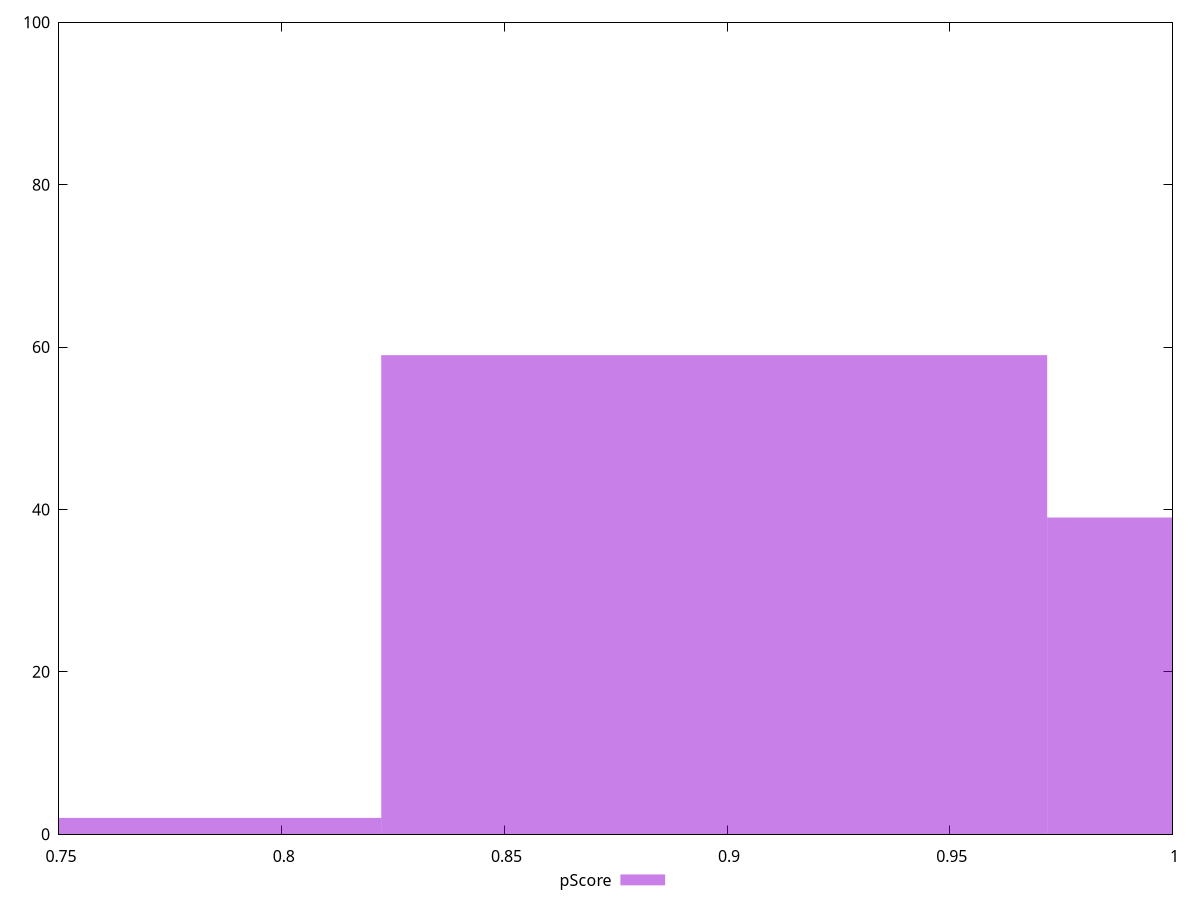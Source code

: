 reset

$pScore <<EOF
0.747590497002673 2
1.0466266958037422 39
0.8971085964032075 59
EOF

set key outside below
set boxwidth 0.1495180994005346
set xrange [0.75:1]
set yrange [0:100]
set trange [0:100]
set style fill transparent solid 0.5 noborder
set terminal svg size 640, 490 enhanced background rgb 'white'
set output "report/report_00029_2021-02-24T13-36-40.390Z/unminified-javascript/samples/astro/pScore/histogram.svg"

plot $pScore title "pScore" with boxes

reset
